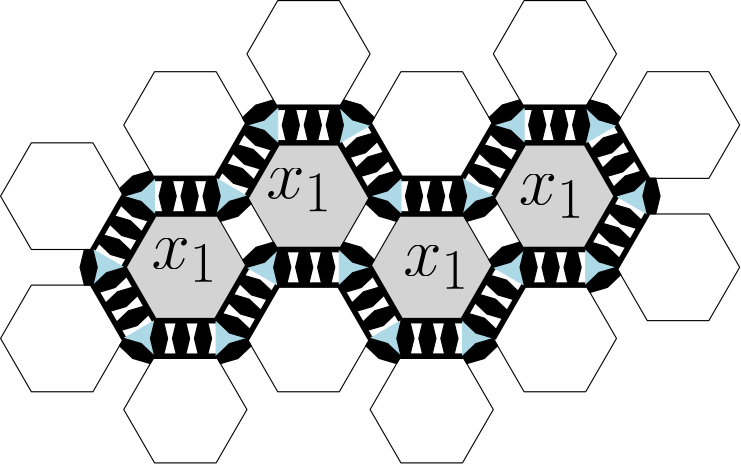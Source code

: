 <?xml version="1.0"?>
<!DOCTYPE ipe SYSTEM "ipe.dtd">
<ipe version="70107" creator="Ipe 7.2.2">
<info created="D:20160415195825" modified="D:20160416172825"/>
<ipestyle name="bigpaper">
<layout paper="10000 6000" origin="0 0" frame="10000 6000"/>
<titlestyle pos="10 10" size="LARGE" color="title"  valign="baseline"/>
</ipestyle>
<ipestyle name="basic">
<symbol name="arrow/arc(spx)">
<path stroke="sym-stroke" fill="sym-stroke" pen="sym-pen">
0 0 m
-1 0.333 l
-1 -0.333 l
h
</path>
</symbol>
<symbol name="arrow/farc(spx)">
<path stroke="sym-stroke" fill="white" pen="sym-pen">
0 0 m
-1 0.333 l
-1 -0.333 l
h
</path>
</symbol>
<symbol name="arrow/ptarc(spx)">
<path stroke="sym-stroke" fill="sym-stroke" pen="sym-pen">
0 0 m
-1 0.333 l
-0.8 0 l
-1 -0.333 l
h
</path>
</symbol>
<symbol name="arrow/fptarc(spx)">
<path stroke="sym-stroke" fill="white" pen="sym-pen">
0 0 m
-1 0.333 l
-0.8 0 l
-1 -0.333 l
h
</path>
</symbol>
<symbol name="mark/circle(sx)" transformations="translations">
<path fill="sym-stroke">
0.6 0 0 0.6 0 0 e
0.4 0 0 0.4 0 0 e
</path>
</symbol>
<symbol name="mark/disk(sx)" transformations="translations">
<path fill="sym-stroke">
0.6 0 0 0.6 0 0 e
</path>
</symbol>
<symbol name="mark/fdisk(sfx)" transformations="translations">
<group>
<path fill="sym-fill">
0.5 0 0 0.5 0 0 e
</path>
<path fill="sym-stroke" fillrule="eofill">
0.6 0 0 0.6 0 0 e
0.4 0 0 0.4 0 0 e
</path>
</group>
</symbol>
<symbol name="mark/box(sx)" transformations="translations">
<path fill="sym-stroke" fillrule="eofill">
-0.6 -0.6 m
0.6 -0.6 l
0.6 0.6 l
-0.6 0.6 l
h
-0.4 -0.4 m
0.4 -0.4 l
0.4 0.4 l
-0.4 0.4 l
h
</path>
</symbol>
<symbol name="mark/square(sx)" transformations="translations">
<path fill="sym-stroke">
-0.6 -0.6 m
0.6 -0.6 l
0.6 0.6 l
-0.6 0.6 l
h
</path>
</symbol>
<symbol name="mark/fsquare(sfx)" transformations="translations">
<group>
<path fill="sym-fill">
-0.5 -0.5 m
0.5 -0.5 l
0.5 0.5 l
-0.5 0.5 l
h
</path>
<path fill="sym-stroke" fillrule="eofill">
-0.6 -0.6 m
0.6 -0.6 l
0.6 0.6 l
-0.6 0.6 l
h
-0.4 -0.4 m
0.4 -0.4 l
0.4 0.4 l
-0.4 0.4 l
h
</path>
</group>
</symbol>
<symbol name="mark/cross(sx)" transformations="translations">
<group>
<path fill="sym-stroke">
-0.43 -0.57 m
0.57 0.43 l
0.43 0.57 l
-0.57 -0.43 l
h
</path>
<path fill="sym-stroke">
-0.43 0.57 m
0.57 -0.43 l
0.43 -0.57 l
-0.57 0.43 l
h
</path>
</group>
</symbol>
<symbol name="arrow/fnormal(spx)">
<path stroke="sym-stroke" fill="white" pen="sym-pen">
0 0 m
-1 0.333 l
-1 -0.333 l
h
</path>
</symbol>
<symbol name="arrow/pointed(spx)">
<path stroke="sym-stroke" fill="sym-stroke" pen="sym-pen">
0 0 m
-1 0.333 l
-0.8 0 l
-1 -0.333 l
h
</path>
</symbol>
<symbol name="arrow/fpointed(spx)">
<path stroke="sym-stroke" fill="white" pen="sym-pen">
0 0 m
-1 0.333 l
-0.8 0 l
-1 -0.333 l
h
</path>
</symbol>
<symbol name="arrow/linear(spx)">
<path stroke="sym-stroke" pen="sym-pen">
-1 0.333 m
0 0 l
-1 -0.333 l
</path>
</symbol>
<symbol name="arrow/fdouble(spx)">
<path stroke="sym-stroke" fill="white" pen="sym-pen">
0 0 m
-1 0.333 l
-1 -0.333 l
h
-1 0 m
-2 0.333 l
-2 -0.333 l
h
</path>
</symbol>
<symbol name="arrow/double(spx)">
<path stroke="sym-stroke" fill="sym-stroke" pen="sym-pen">
0 0 m
-1 0.333 l
-1 -0.333 l
h
-1 0 m
-2 0.333 l
-2 -0.333 l
h
</path>
</symbol>
<pen name="heavier" value="0.8"/>
<pen name="fat" value="1.2"/>
<pen name="ultrafat" value="2"/>
<symbolsize name="large" value="5"/>
<symbolsize name="small" value="2"/>
<symbolsize name="tiny" value="1.1"/>
<arrowsize name="large" value="10"/>
<arrowsize name="small" value="5"/>
<arrowsize name="tiny" value="3"/>
<color name="red" value="1 0 0"/>
<color name="green" value="0 1 0"/>
<color name="blue" value="0 0 1"/>
<color name="yellow" value="1 1 0"/>
<color name="orange" value="1 0.647 0"/>
<color name="gold" value="1 0.843 0"/>
<color name="purple" value="0.627 0.125 0.941"/>
<color name="gray" value="0.745"/>
<color name="brown" value="0.647 0.165 0.165"/>
<color name="navy" value="0 0 0.502"/>
<color name="pink" value="1 0.753 0.796"/>
<color name="seagreen" value="0.18 0.545 0.341"/>
<color name="turquoise" value="0.251 0.878 0.816"/>
<color name="violet" value="0.933 0.51 0.933"/>
<color name="darkblue" value="0 0 0.545"/>
<color name="darkcyan" value="0 0.545 0.545"/>
<color name="darkgray" value="0.663"/>
<color name="darkgreen" value="0 0.392 0"/>
<color name="darkmagenta" value="0.545 0 0.545"/>
<color name="darkorange" value="1 0.549 0"/>
<color name="darkred" value="0.545 0 0"/>
<color name="lightblue" value="0.678 0.847 0.902"/>
<color name="lightcyan" value="0.878 1 1"/>
<color name="lightgray" value="0.827"/>
<color name="lightgreen" value="0.565 0.933 0.565"/>
<color name="lightyellow" value="1 1 0.878"/>
<dashstyle name="dashed" value="[4] 0"/>
<dashstyle name="dotted" value="[1 3] 0"/>
<dashstyle name="dash dotted" value="[4 2 1 2] 0"/>
<dashstyle name="dash dot dotted" value="[4 2 1 2 1 2] 0"/>
<textsize name="large" value="\large"/>
<textsize name="Large" value="\Large"/>
<textsize name="LARGE" value="\LARGE"/>
<textsize name="huge" value="\huge"/>
<textsize name="Huge" value="\Huge"/>
<textsize name="small" value="\small"/>
<textsize name="footnote" value="\footnotesize"/>
<textsize name="tiny" value="\tiny"/>
<textstyle name="center" begin="\begin{center}" end="\end{center}"/>
<textstyle name="itemize" begin="\begin{itemize}" end="\end{itemize}"/>
<textstyle name="item" begin="\begin{itemize}\item{}" end="\end{itemize}"/>
<gridsize name="4 pts" value="4"/>
<gridsize name="8 pts (~3 mm)" value="8"/>
<gridsize name="16 pts (~6 mm)" value="16"/>
<gridsize name="32 pts (~12 mm)" value="32"/>
<gridsize name="10 pts (~3.5 mm)" value="10"/>
<gridsize name="20 pts (~7 mm)" value="20"/>
<gridsize name="14 pts (~5 mm)" value="14"/>
<gridsize name="28 pts (~10 mm)" value="28"/>
<gridsize name="56 pts (~20 mm)" value="56"/>
<anglesize name="90 deg" value="90"/>
<anglesize name="60 deg" value="60"/>
<anglesize name="45 deg" value="45"/>
<anglesize name="30 deg" value="30"/>
<anglesize name="22.5 deg" value="22.5"/>
<opacity name="10%" value="0.1"/>
<opacity name="30%" value="0.3"/>
<opacity name="50%" value="0.5"/>
<opacity name="75%" value="0.75"/>
<tiling name="falling" angle="-60" step="4" width="1"/>
<tiling name="rising" angle="30" step="4" width="1"/>
</ipestyle>
<page>
<layer name="alpha"/>
<view layers="alpha" active="alpha"/>
<path layer="alpha" matrix="0.461945 0 0 0.461945 1954.22 1570.89" stroke="black" fill="lightgray">
3824 3072 m
3800 3113.57 l
3752 3113.57 l
3728 3072 l
3752 3030.43 l
3800 3030.43 l
h
</path>
<path matrix="0.461945 0 0 0.461945 1909.87 1596.5" stroke="black">
3824 3072 m
3800 3113.57 l
3752 3113.57 l
3728 3072 l
3752 3030.43 l
3800 3030.43 l
h
</path>
<path matrix="0.461945 0 0 0.461945 1909.87 1545.29" stroke="black">
3824 3072 m
3800 3113.57 l
3752 3113.57 l
3728 3072 l
3752 3030.43 l
3800 3030.43 l
h
</path>
<path matrix="0.461945 0 0 0.461945 1954.22 1519.69" stroke="black">
3824 3072 m
3800 3113.57 l
3752 3113.57 l
3728 3072 l
3752 3030.43 l
3800 3030.43 l
h
</path>
<path matrix="0.461945 0 0 0.461945 1998.56 1545.29" stroke="black">
3824 3072 m
3800 3113.57 l
3752 3113.57 l
3728 3072 l
3752 3030.43 l
3800 3030.43 l
h
</path>
<path matrix="0.461945 0 0 0.461945 1998.56 1596.5" stroke="black" fill="lightgray">
3824 3072 m
3800 3113.57 l
3752 3113.57 l
3728 3072 l
3752 3030.43 l
3800 3030.43 l
h
</path>
<path matrix="0.461945 0 0 0.461945 1954.22 1622.11" stroke="black">
3824 3072 m
3800 3113.57 l
3752 3113.57 l
3728 3072 l
3752 3030.43 l
3800 3030.43 l
h
</path>
<path matrix="0.461945 0 0 0.461945 2087.26 1545.29" stroke="black">
3824 3072 m
3800 3113.57 l
3752 3113.57 l
3728 3072 l
3752 3030.43 l
3800 3030.43 l
h
</path>
<path matrix="0.461945 0 0 0.461945 2042.91 1570.9" stroke="black" fill="lightgray">
3824 3072 m
3800 3113.57 l
3752 3113.57 l
3728 3072 l
3752 3030.43 l
3800 3030.43 l
h
</path>
<path matrix="0.461945 0 0 0.461945 2042.91 1519.69" stroke="black">
3824 3072 m
3800 3113.57 l
3752 3113.57 l
3728 3072 l
3752 3030.43 l
3800 3030.43 l
h
</path>
<path matrix="0.461945 0 0 0.461945 2131.6 1570.9" stroke="black">
3824 3072 m
3800 3113.57 l
3752 3113.57 l
3728 3072 l
3752 3030.43 l
3800 3030.43 l
h
</path>
<path matrix="0.461945 0 0 0.461945 2087.26 1596.51" stroke="black" fill="lightgray">
3824 3072 m
3800 3113.57 l
3752 3113.57 l
3728 3072 l
3752 3030.43 l
3800 3030.43 l
h
</path>
<path matrix="0.461945 0 0 0.461945 1998.56 1647.71" stroke="black">
3824 3072 m
3800 3113.57 l
3752 3113.57 l
3728 3072 l
3752 3030.43 l
3800 3030.43 l
h
</path>
<path matrix="0.461945 0 0 0.461945 2042.91 1622.11" stroke="black">
3824 3072 m
3800 3113.57 l
3752 3113.57 l
3728 3072 l
3752 3030.43 l
3800 3030.43 l
h
</path>
<path matrix="0.461945 0 0 0.461945 2087.26 1647.72" stroke="black">
3824 3072 m
3800 3113.57 l
3752 3113.57 l
3728 3072 l
3752 3030.43 l
3800 3030.43 l
h
</path>
<path matrix="0.461945 0 0 0.461945 2131.6 1622.12" stroke="black">
3824 3072 m
3800 3113.57 l
3752 3113.57 l
3728 3072 l
3752 3030.43 l
3800 3030.43 l
h
</path>
<path matrix="0.461945 0 0 0.461945 1954.22 1570.89" stroke="black" pen="ultrafat">
4016 3016.58 m
4040 3058.15 l
4088 3058.15 l
4112 3072.01 l
4136 3113.58 l
4136 3141.31 l
4112 3182.88 l
4088 3196.74 l
4040 3196.74 l
4016 3182.87 l
3992 3141.3 l
3944 3141.3 l
3920 3182.87 l
3896 3196.73 l
3848 3196.73 l
3824 3182.86 l
3800 3141.29 l
3752 3141.29 l
3728 3127.43 l
3704 3085.86 l
3704 3058.14 l
3728 3016.57 l
3752 3002.72 l
3800 3002.72 l
3824 3016.58 l
3848 3058.15 l
3896 3058.15 l
3920 3016.58 l
3944 3002.73 l
3992 3002.73 l
4016 3016.58 l
</path>
<path matrix="0.461945 0 0 0.461945 1954.22 1570.89" stroke="black" pen="ultrafat">
3752 3030.43 m
3800 3030.43 l
3824 3072 l
3848 3085.86 l
3896 3085.86 l
3920 3072.01 l
3944 3030.44 l
3992 3030.44 l
4016 3072.01 l
4040 3085.87 l
4088 3085.87 l
4112 3127.44 l
4088 3169.01 l
4040 3169.01 l
4016 3127.44 l
3992 3113.58 l
3944 3113.58 l
3920 3127.43 l
3896 3169 l
3848 3169 l
3824 3127.43 l
3800 3113.57 l
3752 3113.57 l
3728 3072 l
3752 3030.43 l
</path>
<path matrix="0.461945 0 0 0.461945 1954.22 1570.89" stroke="lightblue" fill="lightblue">
3824 3182.86 m
3848 3196.73 l
3848 3169 l
3824 3182.86 l
</path>
<path matrix="0.461945 0 0 0.461945 1954.22 1570.89" stroke="lightblue" fill="lightblue">
3896 3169 m
3896 3196.73 l
3920 3182.87 l
3896 3169 l
</path>
<path matrix="0.461945 0 0 0.461945 1954.22 1570.89" stroke="lightblue" fill="lightblue">
3944 3113.58 m
3944 3141.3 l
3920 3127.43 l
3944 3113.58 l
</path>
<path matrix="0.461945 0 0 0.461945 1954.22 1570.89" stroke="lightblue" fill="lightblue">
3992 3113.58 m
3992 3141.3 l
4016 3127.44 l
3992 3113.58 l
</path>
<path matrix="0.461945 0 0 0.461945 1954.22 1570.89" stroke="lightblue" fill="lightblue">
4040 3169.01 m
4040 3196.74 l
4016 3182.87 l
4040 3169.01 l
</path>
<path matrix="0.461945 0 0 0.461945 1954.22 1570.89" stroke="lightblue" fill="lightblue">
4088 3169.01 m
4112 3182.88 l
4088 3196.74 l
4088 3169.01 l
</path>
<path matrix="0.461945 0 0 0.461945 1954.22 1570.89" stroke="lightblue" fill="lightblue">
4112 3127.44 m
4136 3141.31 l
4136 3113.58 l
4112 3127.44 l
</path>
<path matrix="0.461945 0 0 0.461945 1954.22 1570.89" stroke="lightblue" fill="lightblue">
4088 3085.87 m
4088 3058.15 l
4112 3072.01 l
4088 3085.87 l
</path>
<path matrix="0.461945 0 0 0.461945 1954.22 1570.89" stroke="lightblue" fill="lightblue">
4040 3085.87 m
4040 3058.15 l
4016 3072.01 l
4040 3085.87 l
</path>
<path matrix="0.461945 0 0 0.461945 1954.22 1570.89" stroke="lightblue" fill="lightblue">
3992 3002.73 m
3992 3030.44 l
4016 3016.58 l
3992 3002.73 l
</path>
<path matrix="0.461945 0 0 0.461945 1954.22 1570.89" stroke="lightblue" fill="lightblue">
3944 3002.73 m
3944 3030.44 l
3920 3016.58 l
3944 3002.73 l
</path>
<path matrix="0.461945 0 0 0.461945 1954.22 1570.89" stroke="lightblue" fill="lightblue">
3896 3058.15 m
3896 3085.86 l
3920 3072.01 l
3896 3058.15 l
</path>
<path matrix="0.461945 0 0 0.461945 1954.22 1570.89" stroke="lightblue" fill="lightblue">
3848 3058.15 m
3848 3085.86 l
3824 3072 l
3848 3058.15 l
</path>
<path matrix="0.461945 0 0 0.461945 1954.22 1570.89" stroke="lightblue" fill="lightblue">
3824 3016.58 m
3800 3030.43 l
3800 3002.72 l
3824 3016.58 l
</path>
<path matrix="0.461945 0 0 0.461945 1954.22 1570.89" stroke="lightblue" fill="lightblue">
3752 3002.72 m
3752 3030.43 l
3728 3016.57 l
3752 3002.72 l
</path>
<path matrix="0.461945 0 0 0.461945 1954.22 1570.89" stroke="lightblue" fill="lightblue">
3728 3072 m
3704 3085.86 l
3704 3058.14 l
3728 3072 l
</path>
<path matrix="0.461945 0 0 0.461945 1954.22 1570.89" stroke="lightblue" fill="lightblue">
3752 3113.57 m
3752 3141.29 l
3728 3127.43 l
3752 3113.57 l
</path>
<path matrix="0.461945 0 0 0.461945 1954.22 1570.89" stroke="lightblue" fill="lightblue">
3800 3113.57 m
3800 3141.29 l
3824 3127.43 l
3800 3113.57 l
</path>
<path matrix="0.0494942 0 0 0.118157 3503.71 2543.27" stroke="black" fill="black">
5056 4160 m
4608 4160 l
</path>
<path matrix="0.0216418 0 0 0.0516653 3636.77 2836.19" stroke="black" fill="black">
4751.11 3968 m
4679.55 4091.94 l
4536.45 4091.94 l
4464.89 3968 l
4536.45 3844.06 l
4679.55 3844.06 l
h
</path>
<path matrix="0.0216418 0 0 0.0516653 3644.69 2836.19" stroke="black" fill="black">
4751.11 3968 m
4679.55 4091.94 l
4536.45 4091.94 l
4464.89 3968 l
4536.45 3844.06 l
4679.55 3844.06 l
h
</path>
<path matrix="0.0216418 0 0 0.0516653 3652.61 2836.19" stroke="black" fill="black">
4751.11 3968 m
4679.55 4091.94 l
4536.45 4091.94 l
4464.89 3968 l
4536.45 3844.06 l
4679.55 3844.06 l
h
</path>
<path matrix="0.0494942 0 0 0.118157 3503.71 2556.07" stroke="black" fill="black">
5056 4160 m
4608 4160 l
</path>
<path matrix="0.0494942 0 0 0.118157 3548.06 2517.66" stroke="black" fill="black">
5056 4160 m
4608 4160 l
</path>
<path matrix="0.0216418 0 0 0.0516653 3681.12 2810.59" stroke="black" fill="black">
4751.11 3968 m
4679.55 4091.94 l
4536.45 4091.94 l
4464.89 3968 l
4536.45 3844.06 l
4679.55 3844.06 l
h
</path>
<path matrix="0.0216418 0 0 0.0516653 3689.04 2810.59" stroke="black" fill="black">
4751.11 3968 m
4679.55 4091.94 l
4536.45 4091.94 l
4464.89 3968 l
4536.45 3844.06 l
4679.55 3844.06 l
h
</path>
<path matrix="0.0216418 0 0 0.0516653 3696.95 2810.59" stroke="black" fill="black">
4751.11 3968 m
4679.55 4091.94 l
4536.45 4091.94 l
4464.89 3968 l
4536.45 3844.06 l
4679.55 3844.06 l
h
</path>
<path matrix="0.0494942 0 0 0.118157 3548.06 2530.47" stroke="black" fill="black">
5056 4160 m
4608 4160 l
</path>
<path matrix="0.0494942 0 0 0.118157 3592.41 2543.27" stroke="black" fill="black">
5056 4160 m
4608 4160 l
</path>
<path matrix="0.0216418 0 0 0.0516653 3725.47 2836.2" stroke="black" fill="black">
4751.11 3968 m
4679.55 4091.94 l
4536.45 4091.94 l
4464.89 3968 l
4536.45 3844.06 l
4679.55 3844.06 l
h
</path>
<path matrix="0.0216418 0 0 0.0516653 3733.38 2836.2" stroke="black" fill="black">
4751.11 3968 m
4679.55 4091.94 l
4536.45 4091.94 l
4464.89 3968 l
4536.45 3844.06 l
4679.55 3844.06 l
h
</path>
<path matrix="0.0216418 0 0 0.0516653 3741.3 2836.2" stroke="black" fill="black">
4751.11 3968 m
4679.55 4091.94 l
4536.45 4091.94 l
4464.89 3968 l
4536.45 3844.06 l
4679.55 3844.06 l
h
</path>
<path matrix="0.0494942 0 0 0.118157 3592.41 2556.08" stroke="black" fill="black">
5056 4160 m
4608 4160 l
</path>
<path matrix="-0.0494942 0 0 0.118157 4070.71 2492.06" stroke="black" fill="black">
5056 4160 m
4608 4160 l
</path>
<path matrix="-0.0216418 0 0 0.0516653 3937.66 2784.99" stroke="black" fill="black">
4751.11 3968 m
4679.55 4091.94 l
4536.45 4091.94 l
4464.89 3968 l
4536.45 3844.06 l
4679.55 3844.06 l
h
</path>
<path matrix="-0.0216418 0 0 0.0516653 3929.74 2784.99" stroke="black" fill="black">
4751.11 3968 m
4679.55 4091.94 l
4536.45 4091.94 l
4464.89 3968 l
4536.45 3844.06 l
4679.55 3844.06 l
h
</path>
<path matrix="-0.0216418 0 0 0.0516653 3921.82 2784.99" stroke="black" fill="black">
4751.11 3968 m
4679.55 4091.94 l
4536.45 4091.94 l
4464.89 3968 l
4536.45 3844.06 l
4679.55 3844.06 l
h
</path>
<path matrix="-0.0494942 0 0 0.118157 4070.71 2504.87" stroke="black" fill="black">
5056 4160 m
4608 4160 l
</path>
<path matrix="-0.0494942 0 0 0.118157 4026.37 2466.45" stroke="black" fill="black">
5056 4160 m
4608 4160 l
</path>
<path matrix="-0.0216418 0 0 0.0516653 3893.31 2759.38" stroke="black" fill="black">
4751.11 3968 m
4679.55 4091.94 l
4536.45 4091.94 l
4464.89 3968 l
4536.45 3844.06 l
4679.55 3844.06 l
h
</path>
<path matrix="-0.0216418 0 0 0.0516653 3885.39 2759.38" stroke="black" fill="black">
4751.11 3968 m
4679.55 4091.94 l
4536.45 4091.94 l
4464.89 3968 l
4536.45 3844.06 l
4679.55 3844.06 l
h
</path>
<path matrix="-0.0216418 0 0 0.0516653 3877.47 2759.38" stroke="black" fill="black">
4751.11 3968 m
4679.55 4091.94 l
4536.45 4091.94 l
4464.89 3968 l
4536.45 3844.06 l
4679.55 3844.06 l
h
</path>
<path matrix="-0.0494942 0 0 0.118157 4026.37 2479.26" stroke="black" fill="black">
5056 4160 m
4608 4160 l
</path>
<path matrix="-0.0494942 0 0 0.118157 3982.02 2492.05" stroke="black" fill="black">
5056 4160 m
4608 4160 l
</path>
<path matrix="-0.0216418 0 0 0.0516653 3848.96 2784.98" stroke="black" fill="black">
4751.11 3968 m
4679.55 4091.94 l
4536.45 4091.94 l
4464.89 3968 l
4536.45 3844.06 l
4679.55 3844.06 l
h
</path>
<path matrix="-0.0216418 0 0 0.0516653 3841.04 2784.98" stroke="black" fill="black">
4751.11 3968 m
4679.55 4091.94 l
4536.45 4091.94 l
4464.89 3968 l
4536.45 3844.06 l
4679.55 3844.06 l
h
</path>
<path matrix="-0.0216418 0 0 0.0516653 3833.13 2784.98" stroke="black" fill="black">
4751.11 3968 m
4679.55 4091.94 l
4536.45 4091.94 l
4464.89 3968 l
4536.45 3844.06 l
4679.55 3844.06 l
h
</path>
<path matrix="-0.0494942 0 0 0.118157 3982.02 2504.86" stroke="black" fill="black">
5056 4160 m
4608 4160 l
</path>
<path matrix="-0.0494942 0 0 0.118157 3937.67 2466.45" stroke="black" fill="black">
5056 4160 m
4608 4160 l
</path>
<path matrix="-0.0216418 0 0 0.0516653 3804.61 2759.38" stroke="black" fill="black">
4751.11 3968 m
4679.55 4091.94 l
4536.45 4091.94 l
4464.89 3968 l
4536.45 3844.06 l
4679.55 3844.06 l
h
</path>
<path matrix="-0.0216418 0 0 0.0516653 3796.7 2759.38" stroke="black" fill="black">
4751.11 3968 m
4679.55 4091.94 l
4536.45 4091.94 l
4464.89 3968 l
4536.45 3844.06 l
4679.55 3844.06 l
h
</path>
<path matrix="-0.0216418 0 0 0.0516653 3788.78 2759.38" stroke="black" fill="black">
4751.11 3968 m
4679.55 4091.94 l
4536.45 4091.94 l
4464.89 3968 l
4536.45 3844.06 l
4679.55 3844.06 l
h
</path>
<path matrix="-0.0494942 0 0 0.118157 3937.67 2479.25" stroke="black" fill="black">
5056 4160 m
4608 4160 l
</path>
<path matrix="0.0494942 0 0 0.118157 3459.37 2517.66" stroke="black" fill="black">
5056 4160 m
4608 4160 l
</path>
<path matrix="0.0216418 0 0 0.0516653 3592.43 2810.59" stroke="black" fill="black">
4751.11 3968 m
4679.55 4091.94 l
4536.45 4091.94 l
4464.89 3968 l
4536.45 3844.06 l
4679.55 3844.06 l
h
</path>
<path matrix="0.0216418 0 0 0.0516653 3600.34 2810.59" stroke="black" fill="black">
4751.11 3968 m
4679.55 4091.94 l
4536.45 4091.94 l
4464.89 3968 l
4536.45 3844.06 l
4679.55 3844.06 l
h
</path>
<path matrix="0.0216418 0 0 0.0516653 3608.26 2810.59" stroke="black" fill="black">
4751.11 3968 m
4679.55 4091.94 l
4536.45 4091.94 l
4464.89 3968 l
4536.45 3844.06 l
4679.55 3844.06 l
h
</path>
<path matrix="0.0494942 0 0 0.118157 3459.37 2530.46" stroke="black" fill="black">
5056 4160 m
4608 4160 l
</path>
<path matrix="0.0247471 0.0428632 -0.102327 0.0590786 4032.27 2572.31" stroke="black" fill="black">
5056 4160 m
4608 4160 l
</path>
<path matrix="0.0108209 0.0187423 -0.0447435 0.0258327 3845.12 2834.01" stroke="black" fill="black">
4751.11 3968 m
4679.55 4091.94 l
4536.45 4091.94 l
4464.89 3968 l
4536.45 3844.06 l
4679.55 3844.06 l
h
</path>
<path matrix="0.0108209 0.0187423 -0.0447435 0.0258327 3849.07 2840.87" stroke="black" fill="black">
4751.11 3968 m
4679.55 4091.94 l
4536.45 4091.94 l
4464.89 3968 l
4536.45 3844.06 l
4679.55 3844.06 l
h
</path>
<path matrix="0.0108209 0.0187423 -0.0447435 0.0258327 3853.03 2847.73" stroke="black" fill="black">
4751.11 3968 m
4679.55 4091.94 l
4536.45 4091.94 l
4464.89 3968 l
4536.45 3844.06 l
4679.55 3844.06 l
h
</path>
<path matrix="0.0247471 0.0428632 -0.102327 0.0590786 4021.18 2578.72" stroke="black" fill="black">
5056 4160 m
4608 4160 l
</path>
<path matrix="0.0247471 0.0428632 -0.102327 0.0590786 3988 2546.7" stroke="black" fill="black">
5056 4160 m
4608 4160 l
</path>
<path matrix="0.0108209 0.0187423 -0.0447435 0.0258327 3800.84 2808.4" stroke="black" fill="black">
4751.11 3968 m
4679.55 4091.94 l
4536.45 4091.94 l
4464.89 3968 l
4536.45 3844.06 l
4679.55 3844.06 l
h
</path>
<path matrix="0.0108209 0.0187423 -0.0447435 0.0258327 3804.8 2815.26" stroke="black" fill="black">
4751.11 3968 m
4679.55 4091.94 l
4536.45 4091.94 l
4464.89 3968 l
4536.45 3844.06 l
4679.55 3844.06 l
h
</path>
<path matrix="0.0108209 0.0187423 -0.0447435 0.0258327 3808.76 2822.12" stroke="black" fill="black">
4751.11 3968 m
4679.55 4091.94 l
4536.45 4091.94 l
4464.89 3968 l
4536.45 3844.06 l
4679.55 3844.06 l
h
</path>
<path matrix="0.0247471 0.0428632 -0.102327 0.0590786 3976.91 2553.11" stroke="black" fill="black">
5056 4160 m
4608 4160 l
</path>
<path matrix="0.0247471 0.0428632 -0.102327 0.0590786 4121.04 2572.32" stroke="black" fill="black">
5056 4160 m
4608 4160 l
</path>
<path matrix="0.0108209 0.0187423 -0.0447435 0.0258327 3933.88 2834.01" stroke="black" fill="black">
4751.11 3968 m
4679.55 4091.94 l
4536.45 4091.94 l
4464.89 3968 l
4536.45 3844.06 l
4679.55 3844.06 l
h
</path>
<path matrix="0.0108209 0.0187423 -0.0447435 0.0258327 3937.84 2840.87" stroke="black" fill="black">
4751.11 3968 m
4679.55 4091.94 l
4536.45 4091.94 l
4464.89 3968 l
4536.45 3844.06 l
4679.55 3844.06 l
h
</path>
<path matrix="0.0108209 0.0187423 -0.0447435 0.0258327 3941.8 2847.73" stroke="black" fill="black">
4751.11 3968 m
4679.55 4091.94 l
4536.45 4091.94 l
4464.89 3968 l
4536.45 3844.06 l
4679.55 3844.06 l
h
</path>
<path matrix="0.0247471 0.0428632 -0.102327 0.0590786 4109.95 2578.72" stroke="black" fill="black">
5056 4160 m
4608 4160 l
</path>
<path matrix="-0.0247471 -0.0428632 0.102327 -0.0590786 3542.09 3458.88" stroke="black" fill="black">
5056 4160 m
4608 4160 l
</path>
<path matrix="-0.0108209 -0.0187423 0.0447435 -0.0258327 3729.24 3197.18" stroke="black" fill="black">
4751.11 3968 m
4679.55 4091.94 l
4536.45 4091.94 l
4464.89 3968 l
4536.45 3844.06 l
4679.55 3844.06 l
h
</path>
<path matrix="-0.0108209 -0.0187423 0.0447435 -0.0258327 3725.29 3190.33" stroke="black" fill="black">
4751.11 3968 m
4679.55 4091.94 l
4536.45 4091.94 l
4464.89 3968 l
4536.45 3844.06 l
4679.55 3844.06 l
h
</path>
<path matrix="-0.0108209 -0.0187423 0.0447435 -0.0258327 3721.33 3183.47" stroke="black" fill="black">
4751.11 3968 m
4679.55 4091.94 l
4536.45 4091.94 l
4464.89 3968 l
4536.45 3844.06 l
4679.55 3844.06 l
h
</path>
<path matrix="-0.0247471 -0.0428632 0.102327 -0.0590786 3553.18 3452.48" stroke="black" fill="black">
5056 4160 m
4608 4160 l
</path>
<path matrix="-0.0247471 -0.0428632 0.102327 -0.0590786 3497.74 3433.27" stroke="black" fill="black">
5056 4160 m
4608 4160 l
</path>
<path matrix="-0.0108209 -0.0187423 0.0447435 -0.0258327 3684.9 3171.58" stroke="black" fill="black">
4751.11 3968 m
4679.55 4091.94 l
4536.45 4091.94 l
4464.89 3968 l
4536.45 3844.06 l
4679.55 3844.06 l
h
</path>
<path matrix="-0.0108209 -0.0187423 0.0447435 -0.0258327 3680.94 3164.72" stroke="black" fill="black">
4751.11 3968 m
4679.55 4091.94 l
4536.45 4091.94 l
4464.89 3968 l
4536.45 3844.06 l
4679.55 3844.06 l
h
</path>
<path matrix="-0.0108209 -0.0187423 0.0447435 -0.0258327 3676.98 3157.87" stroke="black" fill="black">
4751.11 3968 m
4679.55 4091.94 l
4536.45 4091.94 l
4464.89 3968 l
4536.45 3844.06 l
4679.55 3844.06 l
h
</path>
<path matrix="-0.0247471 -0.0428632 0.102327 -0.0590786 3508.83 3426.87" stroke="black" fill="black">
5056 4160 m
4608 4160 l
</path>
<path matrix="-0.0247471 -0.0428632 0.102327 -0.0590786 3409.05 3433.27" stroke="black" fill="black">
5056 4160 m
4608 4160 l
</path>
<path matrix="-0.0108209 -0.0187423 0.0447435 -0.0258327 3596.2 3171.58" stroke="black" fill="black">
4751.11 3968 m
4679.55 4091.94 l
4536.45 4091.94 l
4464.89 3968 l
4536.45 3844.06 l
4679.55 3844.06 l
h
</path>
<path matrix="-0.0108209 -0.0187423 0.0447435 -0.0258327 3592.25 3164.72" stroke="black" fill="black">
4751.11 3968 m
4679.55 4091.94 l
4536.45 4091.94 l
4464.89 3968 l
4536.45 3844.06 l
4679.55 3844.06 l
h
</path>
<path matrix="-0.0108209 -0.0187423 0.0447435 -0.0258327 3588.29 3157.87" stroke="black" fill="black">
4751.11 3968 m
4679.55 4091.94 l
4536.45 4091.94 l
4464.89 3968 l
4536.45 3844.06 l
4679.55 3844.06 l
h
</path>
<path matrix="-0.0247471 -0.0428632 0.102327 -0.0590786 3420.14 3426.87" stroke="black" fill="black">
5056 4160 m
4608 4160 l
</path>
<path matrix="0.0247471 -0.0428632 -0.102327 -0.0590786 4076.69 3484.48" stroke="black" fill="black">
5056 4160 m
4608 4160 l
</path>
<path matrix="0.0108209 -0.0187423 -0.0447435 -0.0258327 3889.53 3222.78" stroke="black" fill="black">
4751.11 3968 m
4679.55 4091.94 l
4536.45 4091.94 l
4464.89 3968 l
4536.45 3844.06 l
4679.55 3844.06 l
h
</path>
<path matrix="0.0108209 -0.0187423 -0.0447435 -0.0258327 3893.49 3215.93" stroke="black" fill="black">
4751.11 3968 m
4679.55 4091.94 l
4536.45 4091.94 l
4464.89 3968 l
4536.45 3844.06 l
4679.55 3844.06 l
h
</path>
<path matrix="0.0108209 -0.0187423 -0.0447435 -0.0258327 3897.45 3209.07" stroke="black" fill="black">
4751.11 3968 m
4679.55 4091.94 l
4536.45 4091.94 l
4464.89 3968 l
4536.45 3844.06 l
4679.55 3844.06 l
h
</path>
<path matrix="0.0247471 -0.0428632 -0.102327 -0.0590786 4065.6 3478.08" stroke="black" fill="black">
5056 4160 m
4608 4160 l
</path>
<path matrix="0.0247471 -0.0428632 -0.102327 -0.0590786 4165.38 3484.48" stroke="black" fill="black">
5056 4160 m
4608 4160 l
</path>
<path matrix="0.0108209 -0.0187423 -0.0447435 -0.0258327 3978.23 3222.79" stroke="black" fill="black">
4751.11 3968 m
4679.55 4091.94 l
4536.45 4091.94 l
4464.89 3968 l
4536.45 3844.06 l
4679.55 3844.06 l
h
</path>
<path matrix="0.0108209 -0.0187423 -0.0447435 -0.0258327 3982.19 3215.93" stroke="black" fill="black">
4751.11 3968 m
4679.55 4091.94 l
4536.45 4091.94 l
4464.89 3968 l
4536.45 3844.06 l
4679.55 3844.06 l
h
</path>
<path matrix="0.0108209 -0.0187423 -0.0447435 -0.0258327 3986.15 3209.08" stroke="black" fill="black">
4751.11 3968 m
4679.55 4091.94 l
4536.45 4091.94 l
4464.89 3968 l
4536.45 3844.06 l
4679.55 3844.06 l
h
</path>
<path matrix="0.0247471 -0.0428632 -0.102327 -0.0590786 4154.29 3478.08" stroke="black" fill="black">
5056 4160 m
4608 4160 l
</path>
<path matrix="-0.0247471 0.0428632 -0.102327 -0.0590786 4315.84 3019.05" stroke="black" fill="black">
5056 4160 m
4608 4160 l
</path>
<path matrix="-0.0108209 0.0187423 -0.0447435 -0.0258327 3995.63 2987.81" stroke="black" fill="black">
4751.11 3968 m
4679.55 4091.94 l
4536.45 4091.94 l
4464.89 3968 l
4536.45 3844.06 l
4679.55 3844.06 l
h
</path>
<path matrix="-0.0108209 0.0187423 -0.0447435 -0.0258327 3991.67 2994.67" stroke="black" fill="black">
4751.11 3968 m
4679.55 4091.94 l
4536.45 4091.94 l
4464.89 3968 l
4536.45 3844.06 l
4679.55 3844.06 l
h
</path>
<path matrix="-0.0108209 0.0187423 -0.0447435 -0.0258327 3987.71 3001.52" stroke="black" fill="black">
4751.11 3968 m
4679.55 4091.94 l
4536.45 4091.94 l
4464.89 3968 l
4536.45 3844.06 l
4679.55 3844.06 l
h
</path>
<path matrix="-0.0247471 0.0428632 -0.102327 -0.0590786 4304.75 3012.64" stroke="black" fill="black">
5056 4160 m
4608 4160 l
</path>
<path matrix="-0.0247471 0.0428632 -0.102327 -0.0590786 4227.22 3019.04" stroke="black" fill="black">
5056 4160 m
4608 4160 l
</path>
<path matrix="-0.0108209 0.0187423 -0.0447435 -0.0258327 3907.01 2987.81" stroke="black" fill="black">
4751.11 3968 m
4679.55 4091.94 l
4536.45 4091.94 l
4464.89 3968 l
4536.45 3844.06 l
4679.55 3844.06 l
h
</path>
<path matrix="-0.0108209 0.0187423 -0.0447435 -0.0258327 3903.05 2994.67" stroke="black" fill="black">
4751.11 3968 m
4679.55 4091.94 l
4536.45 4091.94 l
4464.89 3968 l
4536.45 3844.06 l
4679.55 3844.06 l
h
</path>
<path matrix="-0.0108209 0.0187423 -0.0447435 -0.0258327 3899.09 3001.52" stroke="black" fill="black">
4751.11 3968 m
4679.55 4091.94 l
4536.45 4091.94 l
4464.89 3968 l
4536.45 3844.06 l
4679.55 3844.06 l
h
</path>
<path matrix="-0.0247471 0.0428632 -0.102327 -0.0590786 4216.13 3012.64" stroke="black" fill="black">
5056 4160 m
4608 4160 l
</path>
<path matrix="-0.0108209 0.0187423 -0.0447435 -0.0258327 3908.52 3036.27" stroke="black" fill="black">
4751.11 3968 m
4679.55 4091.94 l
4536.45 4091.94 l
4464.89 3968 l
4536.45 3844.06 l
4679.55 3844.06 l
h
</path>
<path matrix="-0.0108209 0.0187423 -0.0447435 -0.0258327 3952.76 3061.82" stroke="black" fill="black">
4751.11 3968 m
4679.55 4091.94 l
4536.45 4091.94 l
4464.89 3968 l
4536.45 3844.06 l
4679.55 3844.06 l
h
</path>
<path matrix="-0.0108209 0.0187423 -0.0447435 -0.0258327 4041.56 3061.89" stroke="black" fill="black">
4751.11 3968 m
4679.55 4091.94 l
4536.45 4091.94 l
4464.89 3968 l
4536.45 3844.06 l
4679.55 3844.06 l
h
</path>
<path matrix="-0.0108209 0.0187423 -0.0447435 -0.0258327 4032.03 3027.19" stroke="black" fill="black">
4751.11 3968 m
4679.55 4091.94 l
4536.45 4091.94 l
4464.89 3968 l
4536.45 3844.06 l
4679.55 3844.06 l
h
</path>
<path matrix="-0.0108209 0.0187423 -0.0447435 -0.0258327 3943.33 3027.19" stroke="black" fill="black">
4751.11 3968 m
4679.55 4091.94 l
4536.45 4091.94 l
4464.89 3968 l
4536.45 3844.06 l
4679.55 3844.06 l
h
</path>
<path matrix="-0.0108209 0.0187423 -0.0447435 -0.0258327 3943.33 2975.98" stroke="black" fill="black">
4751.11 3968 m
4679.55 4091.94 l
4536.45 4091.94 l
4464.89 3968 l
4536.45 3844.06 l
4679.55 3844.06 l
h
</path>
<path matrix="-0.0108209 0.0187423 -0.0447435 -0.0258327 4032.02 2975.98" stroke="black" fill="black">
4751.11 3968 m
4679.55 4091.94 l
4536.45 4091.94 l
4464.89 3968 l
4536.45 3844.06 l
4679.55 3844.06 l
h
</path>
<path matrix="-0.0108209 0.0187423 -0.0447435 -0.0258327 4076.37 3001.59" stroke="black" fill="black">
4751.11 3968 m
4679.55 4091.94 l
4536.45 4091.94 l
4464.89 3968 l
4536.45 3844.06 l
4679.55 3844.06 l
h
</path>
<path matrix="0.0108209 0.0187423 -0.0447435 0.0258327 3808.8 2770.98" stroke="black" fill="black">
4751.11 3968 m
4679.55 4091.94 l
4536.45 4091.94 l
4464.89 3968 l
4536.45 3844.06 l
4679.55 3844.06 l
h
</path>
<path matrix="0.0108209 0.0187423 -0.0447435 0.0258327 3897.49 2770.98" stroke="black" fill="black">
4751.11 3968 m
4679.55 4091.94 l
4536.45 4091.94 l
4464.89 3968 l
4536.45 3844.06 l
4679.55 3844.06 l
h
</path>
<path matrix="0.0108209 0.0187423 -0.0447435 0.0258327 3897.49 2822.18" stroke="black" fill="black">
4751.11 3968 m
4679.55 4091.94 l
4536.45 4091.94 l
4464.89 3968 l
4536.45 3844.06 l
4679.55 3844.06 l
h
</path>
<path matrix="0.0216418 0 0 0.0516653 3563.99 2784.98" stroke="black" fill="black">
4751.11 3968 m
4679.55 4091.94 l
4536.45 4091.94 l
4464.89 3968 l
4536.45 3844.06 l
4679.55 3844.06 l
h
</path>
<path matrix="0.0216418 0 0 0.0516653 3766.61 2810.66" stroke="black" fill="black">
4751.11 3968 m
4679.55 4091.94 l
4536.45 4091.94 l
4464.89 3968 l
4536.45 3844.06 l
4679.55 3844.06 l
h
</path>
<path matrix="0.0108209 0.0187423 -0.0447435 0.0258327 3887.96 2856.87" stroke="black" fill="black">
4751.11 3968 m
4679.55 4091.94 l
4536.45 4091.94 l
4464.89 3968 l
4536.45 3844.06 l
4679.55 3844.06 l
h
</path>
<path matrix="0.0108209 0.0187423 -0.0447435 0.0258327 3976.58 2856.88" stroke="black" fill="black">
4751.11 3968 m
4679.55 4091.94 l
4536.45 4091.94 l
4464.89 3968 l
4536.45 3844.06 l
4679.55 3844.06 l
h
</path>
<path matrix="-0.0108209 0.0187423 -0.0447435 -0.0258327 4041.56 3010.67" stroke="black" fill="black">
4751.11 3968 m
4679.55 4091.94 l
4536.45 4091.94 l
4464.89 3968 l
4536.45 3844.06 l
4679.55 3844.06 l
h
</path>
<path matrix="0.0108209 0.0187423 -0.0447435 0.0258327 3887.95 2805.66" stroke="black" fill="black">
4751.11 3968 m
4679.55 4091.94 l
4536.45 4091.94 l
4464.89 3968 l
4536.45 3844.06 l
4679.55 3844.06 l
h
</path>
<path matrix="-0.0108209 0.0187423 -0.0447435 -0.0258327 3952.94 3010.67" stroke="black" fill="black">
4751.11 3968 m
4679.55 4091.94 l
4536.45 4091.94 l
4464.89 3968 l
4536.45 3844.06 l
4679.55 3844.06 l
h
</path>
<text matrix="0.461945 0 0 0.461945 1945.27 1565.34" transformations="translations" pos="3768.95 3083.12" stroke="black" type="label" width="23.766" height="10.674" depth="4.78" valign="baseline" size="Huge">$x_1$</text>
<text matrix="0.461945 0 0 0.461945 1986.6 1590.73" transformations="translations" pos="3768.95 3083.12" stroke="black" type="label" width="23.766" height="10.674" depth="4.78" valign="baseline" size="Huge">$x_1$</text>
<text matrix="0.461945 0 0 0.461945 2035.88 1562.84" transformations="translations" pos="3768.95 3083.12" stroke="black" type="label" width="23.766" height="10.674" depth="4.78" valign="baseline" size="Huge">$x_1$</text>
<text matrix="0.461945 0 0 0.461945 2077.47 1588.42" transformations="translations" pos="3768.95 3083.12" stroke="black" type="label" width="23.766" height="10.674" depth="4.78" valign="baseline" size="Huge">$x_1$</text>
</page>
</ipe>
